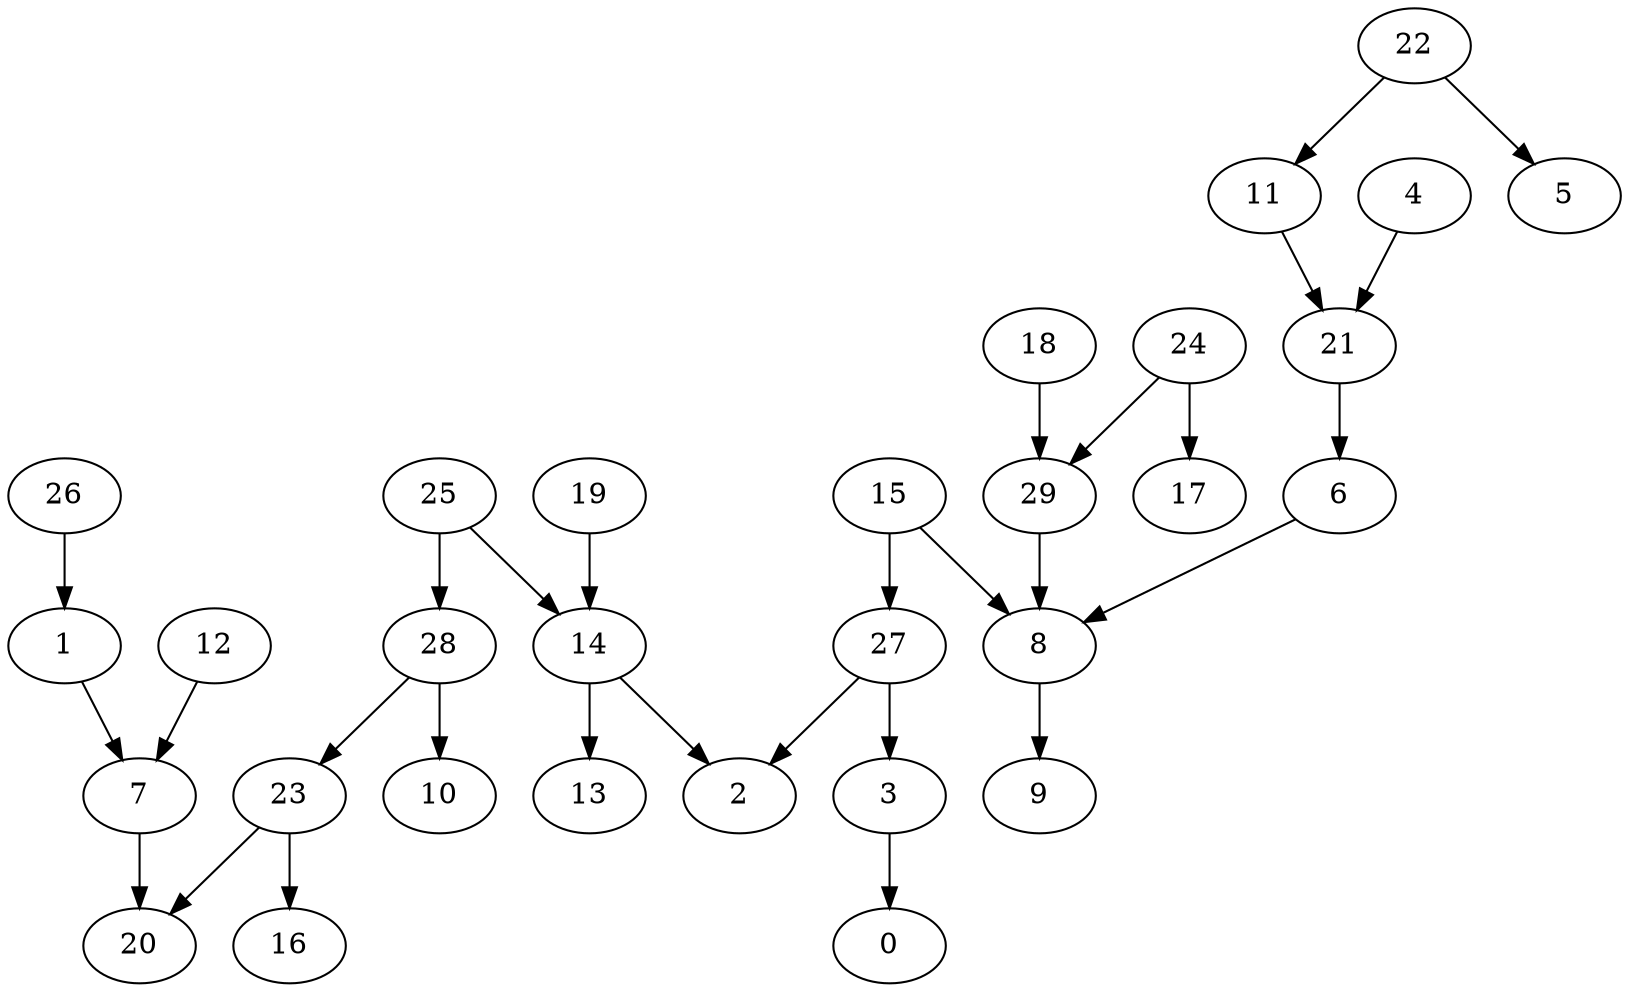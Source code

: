 digraph my_graph {
7;
20;
11;
21;
15;
8;
27;
23;
24;
17;
29;
14;
13;
18;
26;
1;
3;
0;
6;
16;
25;
28;
10;
12;
2;
9;
19;
4;
22;
5;
7->20
11->21
15->8
15->27
23->20
24->17
24->29
14->13
18->29
26->1
27->3
29->8
3->0
6->8
21->6
23->16
25->14
25->28
28->10
28->23
12->7
14->2
27->2
1->7
8->9
19->14
4->21
22->11
22->5
}